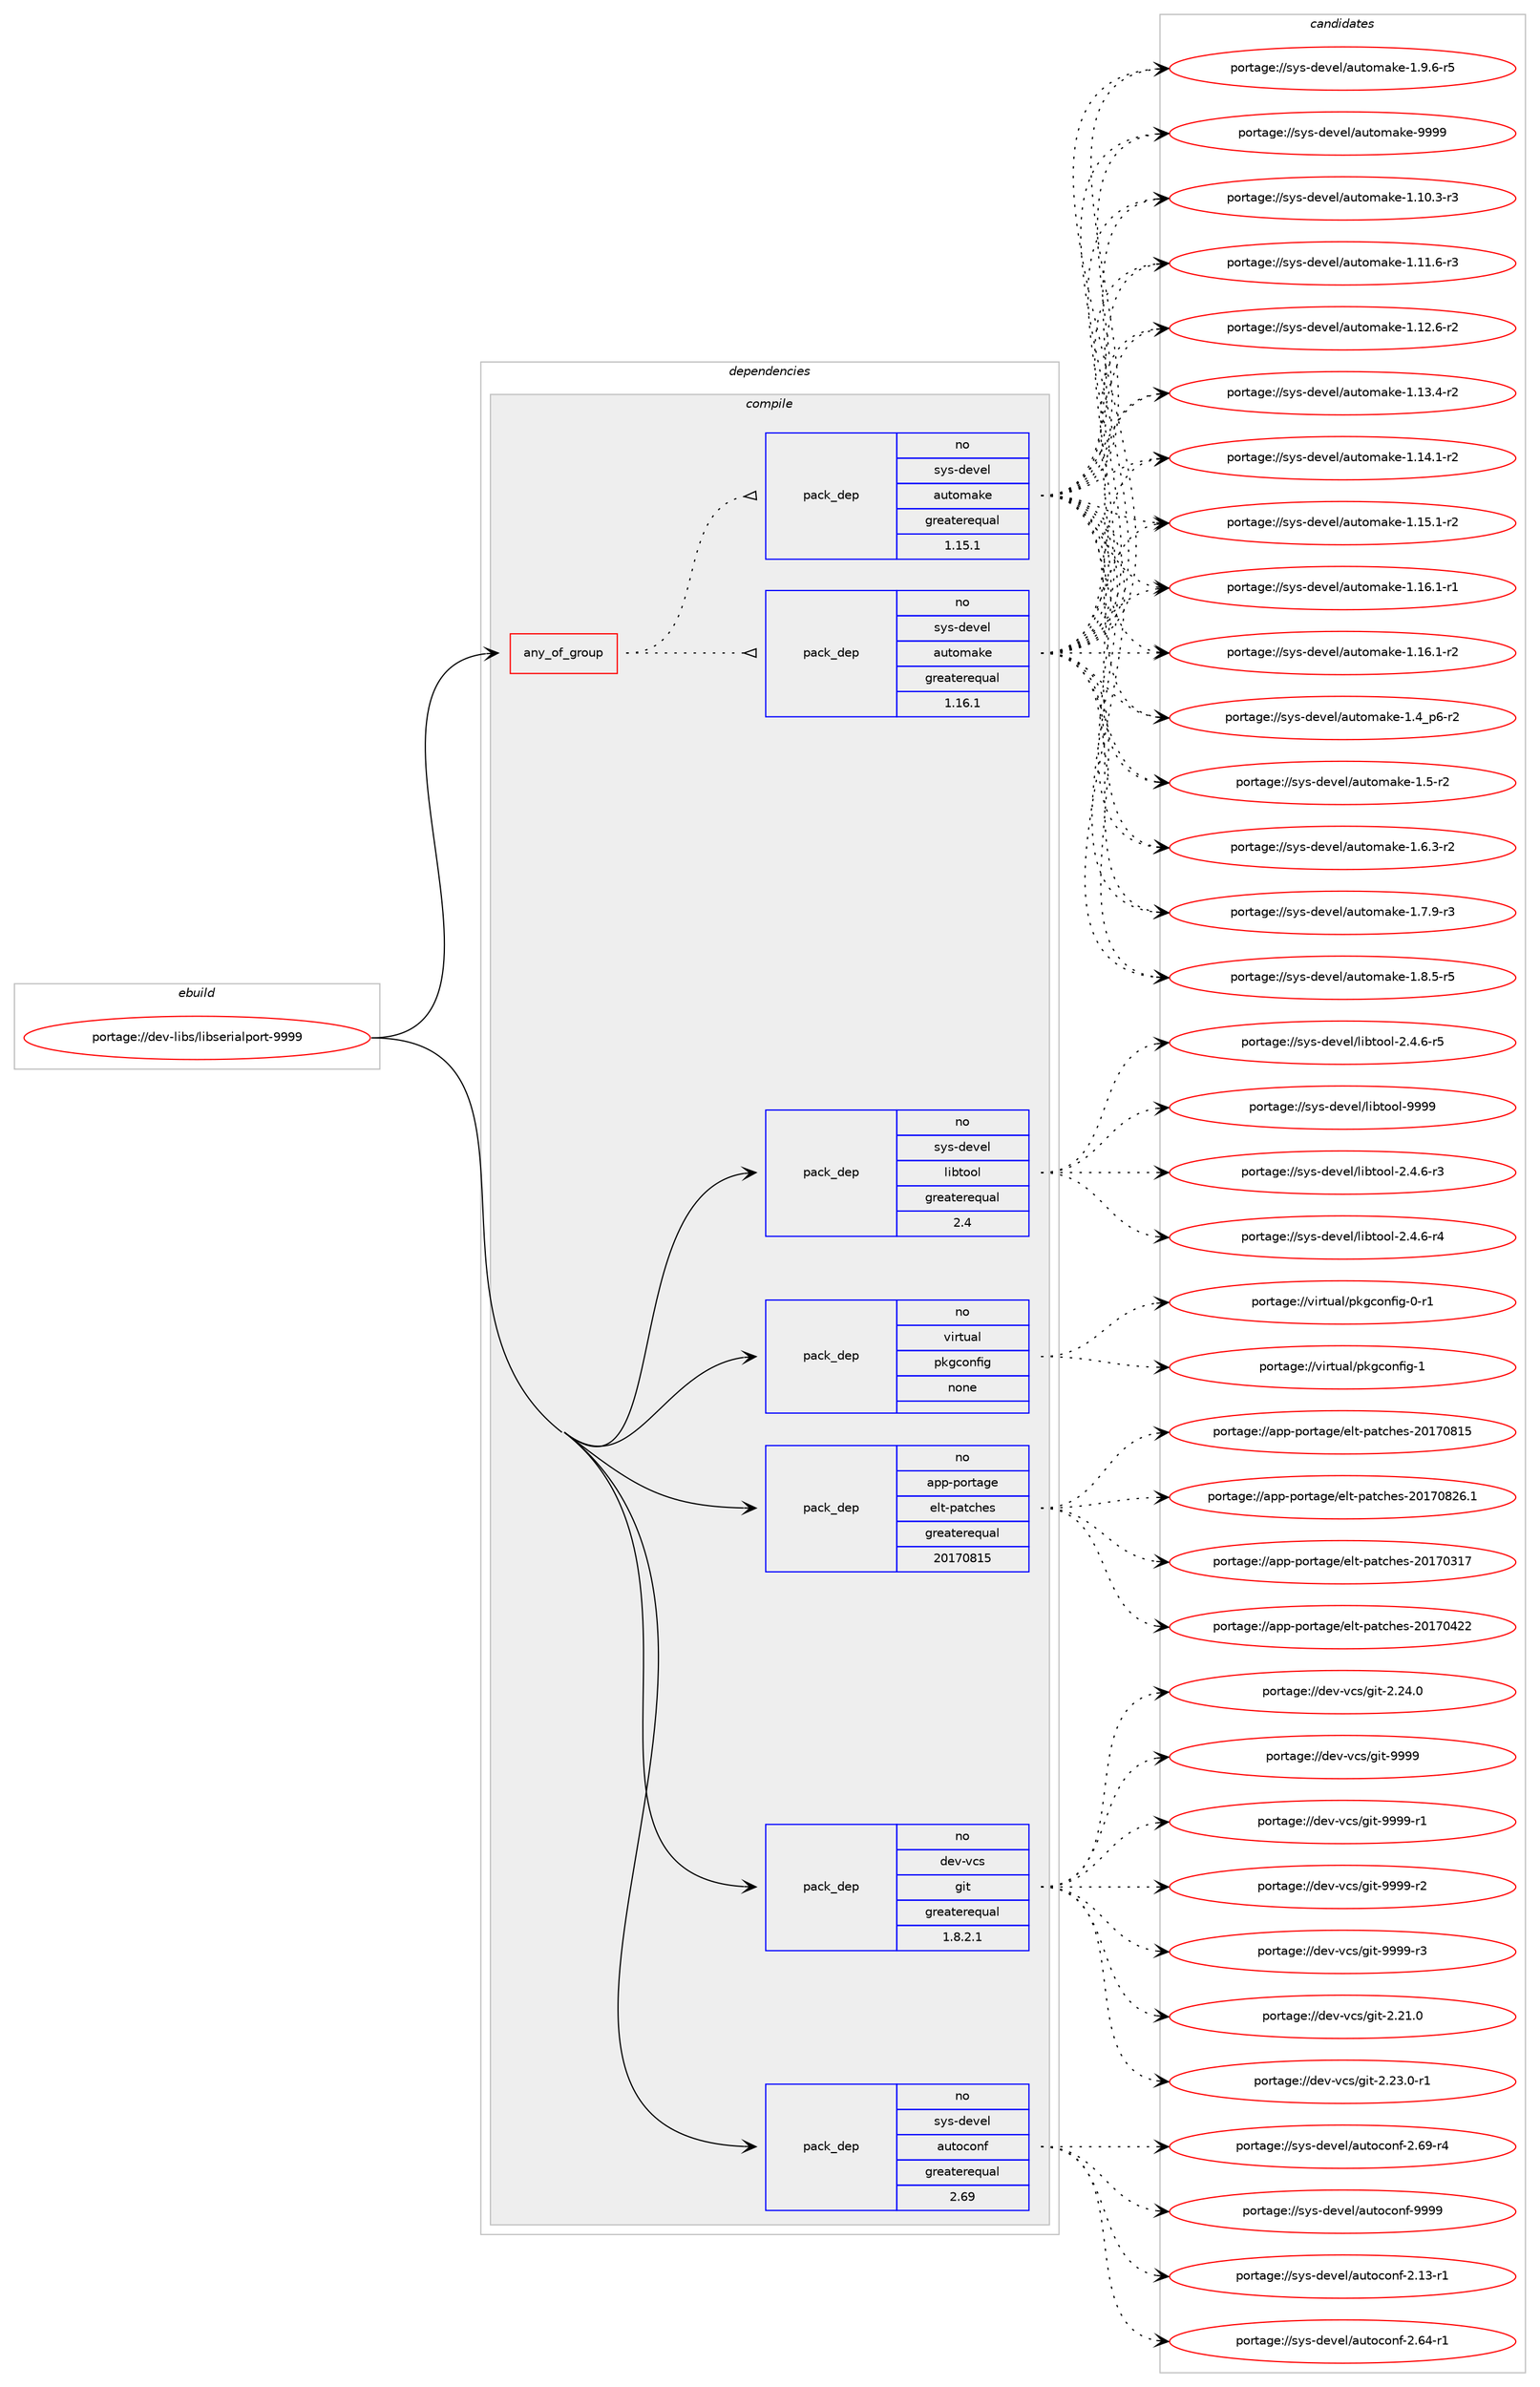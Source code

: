 digraph prolog {

# *************
# Graph options
# *************

newrank=true;
concentrate=true;
compound=true;
graph [rankdir=LR,fontname=Helvetica,fontsize=10,ranksep=1.5];#, ranksep=2.5, nodesep=0.2];
edge  [arrowhead=vee];
node  [fontname=Helvetica,fontsize=10];

# **********
# The ebuild
# **********

subgraph cluster_leftcol {
color=gray;
rank=same;
label=<<i>ebuild</i>>;
id [label="portage://dev-libs/libserialport-9999", color=red, width=4, href="../dev-libs/libserialport-9999.svg"];
}

# ****************
# The dependencies
# ****************

subgraph cluster_midcol {
color=gray;
label=<<i>dependencies</i>>;
subgraph cluster_compile {
fillcolor="#eeeeee";
style=filled;
label=<<i>compile</i>>;
subgraph any2996 {
dependency102187 [label=<<TABLE BORDER="0" CELLBORDER="1" CELLSPACING="0" CELLPADDING="4"><TR><TD CELLPADDING="10">any_of_group</TD></TR></TABLE>>, shape=none, color=red];subgraph pack77748 {
dependency102188 [label=<<TABLE BORDER="0" CELLBORDER="1" CELLSPACING="0" CELLPADDING="4" WIDTH="220"><TR><TD ROWSPAN="6" CELLPADDING="30">pack_dep</TD></TR><TR><TD WIDTH="110">no</TD></TR><TR><TD>sys-devel</TD></TR><TR><TD>automake</TD></TR><TR><TD>greaterequal</TD></TR><TR><TD>1.16.1</TD></TR></TABLE>>, shape=none, color=blue];
}
dependency102187:e -> dependency102188:w [weight=20,style="dotted",arrowhead="oinv"];
subgraph pack77749 {
dependency102189 [label=<<TABLE BORDER="0" CELLBORDER="1" CELLSPACING="0" CELLPADDING="4" WIDTH="220"><TR><TD ROWSPAN="6" CELLPADDING="30">pack_dep</TD></TR><TR><TD WIDTH="110">no</TD></TR><TR><TD>sys-devel</TD></TR><TR><TD>automake</TD></TR><TR><TD>greaterequal</TD></TR><TR><TD>1.15.1</TD></TR></TABLE>>, shape=none, color=blue];
}
dependency102187:e -> dependency102189:w [weight=20,style="dotted",arrowhead="oinv"];
}
id:e -> dependency102187:w [weight=20,style="solid",arrowhead="vee"];
subgraph pack77750 {
dependency102190 [label=<<TABLE BORDER="0" CELLBORDER="1" CELLSPACING="0" CELLPADDING="4" WIDTH="220"><TR><TD ROWSPAN="6" CELLPADDING="30">pack_dep</TD></TR><TR><TD WIDTH="110">no</TD></TR><TR><TD>app-portage</TD></TR><TR><TD>elt-patches</TD></TR><TR><TD>greaterequal</TD></TR><TR><TD>20170815</TD></TR></TABLE>>, shape=none, color=blue];
}
id:e -> dependency102190:w [weight=20,style="solid",arrowhead="vee"];
subgraph pack77751 {
dependency102191 [label=<<TABLE BORDER="0" CELLBORDER="1" CELLSPACING="0" CELLPADDING="4" WIDTH="220"><TR><TD ROWSPAN="6" CELLPADDING="30">pack_dep</TD></TR><TR><TD WIDTH="110">no</TD></TR><TR><TD>dev-vcs</TD></TR><TR><TD>git</TD></TR><TR><TD>greaterequal</TD></TR><TR><TD>1.8.2.1</TD></TR></TABLE>>, shape=none, color=blue];
}
id:e -> dependency102191:w [weight=20,style="solid",arrowhead="vee"];
subgraph pack77752 {
dependency102192 [label=<<TABLE BORDER="0" CELLBORDER="1" CELLSPACING="0" CELLPADDING="4" WIDTH="220"><TR><TD ROWSPAN="6" CELLPADDING="30">pack_dep</TD></TR><TR><TD WIDTH="110">no</TD></TR><TR><TD>sys-devel</TD></TR><TR><TD>autoconf</TD></TR><TR><TD>greaterequal</TD></TR><TR><TD>2.69</TD></TR></TABLE>>, shape=none, color=blue];
}
id:e -> dependency102192:w [weight=20,style="solid",arrowhead="vee"];
subgraph pack77753 {
dependency102193 [label=<<TABLE BORDER="0" CELLBORDER="1" CELLSPACING="0" CELLPADDING="4" WIDTH="220"><TR><TD ROWSPAN="6" CELLPADDING="30">pack_dep</TD></TR><TR><TD WIDTH="110">no</TD></TR><TR><TD>sys-devel</TD></TR><TR><TD>libtool</TD></TR><TR><TD>greaterequal</TD></TR><TR><TD>2.4</TD></TR></TABLE>>, shape=none, color=blue];
}
id:e -> dependency102193:w [weight=20,style="solid",arrowhead="vee"];
subgraph pack77754 {
dependency102194 [label=<<TABLE BORDER="0" CELLBORDER="1" CELLSPACING="0" CELLPADDING="4" WIDTH="220"><TR><TD ROWSPAN="6" CELLPADDING="30">pack_dep</TD></TR><TR><TD WIDTH="110">no</TD></TR><TR><TD>virtual</TD></TR><TR><TD>pkgconfig</TD></TR><TR><TD>none</TD></TR><TR><TD></TD></TR></TABLE>>, shape=none, color=blue];
}
id:e -> dependency102194:w [weight=20,style="solid",arrowhead="vee"];
}
subgraph cluster_compileandrun {
fillcolor="#eeeeee";
style=filled;
label=<<i>compile and run</i>>;
}
subgraph cluster_run {
fillcolor="#eeeeee";
style=filled;
label=<<i>run</i>>;
}
}

# **************
# The candidates
# **************

subgraph cluster_choices {
rank=same;
color=gray;
label=<<i>candidates</i>>;

subgraph choice77748 {
color=black;
nodesep=1;
choiceportage11512111545100101118101108479711711611110997107101454946494846514511451 [label="portage://sys-devel/automake-1.10.3-r3", color=red, width=4,href="../sys-devel/automake-1.10.3-r3.svg"];
choiceportage11512111545100101118101108479711711611110997107101454946494946544511451 [label="portage://sys-devel/automake-1.11.6-r3", color=red, width=4,href="../sys-devel/automake-1.11.6-r3.svg"];
choiceportage11512111545100101118101108479711711611110997107101454946495046544511450 [label="portage://sys-devel/automake-1.12.6-r2", color=red, width=4,href="../sys-devel/automake-1.12.6-r2.svg"];
choiceportage11512111545100101118101108479711711611110997107101454946495146524511450 [label="portage://sys-devel/automake-1.13.4-r2", color=red, width=4,href="../sys-devel/automake-1.13.4-r2.svg"];
choiceportage11512111545100101118101108479711711611110997107101454946495246494511450 [label="portage://sys-devel/automake-1.14.1-r2", color=red, width=4,href="../sys-devel/automake-1.14.1-r2.svg"];
choiceportage11512111545100101118101108479711711611110997107101454946495346494511450 [label="portage://sys-devel/automake-1.15.1-r2", color=red, width=4,href="../sys-devel/automake-1.15.1-r2.svg"];
choiceportage11512111545100101118101108479711711611110997107101454946495446494511449 [label="portage://sys-devel/automake-1.16.1-r1", color=red, width=4,href="../sys-devel/automake-1.16.1-r1.svg"];
choiceportage11512111545100101118101108479711711611110997107101454946495446494511450 [label="portage://sys-devel/automake-1.16.1-r2", color=red, width=4,href="../sys-devel/automake-1.16.1-r2.svg"];
choiceportage115121115451001011181011084797117116111109971071014549465295112544511450 [label="portage://sys-devel/automake-1.4_p6-r2", color=red, width=4,href="../sys-devel/automake-1.4_p6-r2.svg"];
choiceportage11512111545100101118101108479711711611110997107101454946534511450 [label="portage://sys-devel/automake-1.5-r2", color=red, width=4,href="../sys-devel/automake-1.5-r2.svg"];
choiceportage115121115451001011181011084797117116111109971071014549465446514511450 [label="portage://sys-devel/automake-1.6.3-r2", color=red, width=4,href="../sys-devel/automake-1.6.3-r2.svg"];
choiceportage115121115451001011181011084797117116111109971071014549465546574511451 [label="portage://sys-devel/automake-1.7.9-r3", color=red, width=4,href="../sys-devel/automake-1.7.9-r3.svg"];
choiceportage115121115451001011181011084797117116111109971071014549465646534511453 [label="portage://sys-devel/automake-1.8.5-r5", color=red, width=4,href="../sys-devel/automake-1.8.5-r5.svg"];
choiceportage115121115451001011181011084797117116111109971071014549465746544511453 [label="portage://sys-devel/automake-1.9.6-r5", color=red, width=4,href="../sys-devel/automake-1.9.6-r5.svg"];
choiceportage115121115451001011181011084797117116111109971071014557575757 [label="portage://sys-devel/automake-9999", color=red, width=4,href="../sys-devel/automake-9999.svg"];
dependency102188:e -> choiceportage11512111545100101118101108479711711611110997107101454946494846514511451:w [style=dotted,weight="100"];
dependency102188:e -> choiceportage11512111545100101118101108479711711611110997107101454946494946544511451:w [style=dotted,weight="100"];
dependency102188:e -> choiceportage11512111545100101118101108479711711611110997107101454946495046544511450:w [style=dotted,weight="100"];
dependency102188:e -> choiceportage11512111545100101118101108479711711611110997107101454946495146524511450:w [style=dotted,weight="100"];
dependency102188:e -> choiceportage11512111545100101118101108479711711611110997107101454946495246494511450:w [style=dotted,weight="100"];
dependency102188:e -> choiceportage11512111545100101118101108479711711611110997107101454946495346494511450:w [style=dotted,weight="100"];
dependency102188:e -> choiceportage11512111545100101118101108479711711611110997107101454946495446494511449:w [style=dotted,weight="100"];
dependency102188:e -> choiceportage11512111545100101118101108479711711611110997107101454946495446494511450:w [style=dotted,weight="100"];
dependency102188:e -> choiceportage115121115451001011181011084797117116111109971071014549465295112544511450:w [style=dotted,weight="100"];
dependency102188:e -> choiceportage11512111545100101118101108479711711611110997107101454946534511450:w [style=dotted,weight="100"];
dependency102188:e -> choiceportage115121115451001011181011084797117116111109971071014549465446514511450:w [style=dotted,weight="100"];
dependency102188:e -> choiceportage115121115451001011181011084797117116111109971071014549465546574511451:w [style=dotted,weight="100"];
dependency102188:e -> choiceportage115121115451001011181011084797117116111109971071014549465646534511453:w [style=dotted,weight="100"];
dependency102188:e -> choiceportage115121115451001011181011084797117116111109971071014549465746544511453:w [style=dotted,weight="100"];
dependency102188:e -> choiceportage115121115451001011181011084797117116111109971071014557575757:w [style=dotted,weight="100"];
}
subgraph choice77749 {
color=black;
nodesep=1;
choiceportage11512111545100101118101108479711711611110997107101454946494846514511451 [label="portage://sys-devel/automake-1.10.3-r3", color=red, width=4,href="../sys-devel/automake-1.10.3-r3.svg"];
choiceportage11512111545100101118101108479711711611110997107101454946494946544511451 [label="portage://sys-devel/automake-1.11.6-r3", color=red, width=4,href="../sys-devel/automake-1.11.6-r3.svg"];
choiceportage11512111545100101118101108479711711611110997107101454946495046544511450 [label="portage://sys-devel/automake-1.12.6-r2", color=red, width=4,href="../sys-devel/automake-1.12.6-r2.svg"];
choiceportage11512111545100101118101108479711711611110997107101454946495146524511450 [label="portage://sys-devel/automake-1.13.4-r2", color=red, width=4,href="../sys-devel/automake-1.13.4-r2.svg"];
choiceportage11512111545100101118101108479711711611110997107101454946495246494511450 [label="portage://sys-devel/automake-1.14.1-r2", color=red, width=4,href="../sys-devel/automake-1.14.1-r2.svg"];
choiceportage11512111545100101118101108479711711611110997107101454946495346494511450 [label="portage://sys-devel/automake-1.15.1-r2", color=red, width=4,href="../sys-devel/automake-1.15.1-r2.svg"];
choiceportage11512111545100101118101108479711711611110997107101454946495446494511449 [label="portage://sys-devel/automake-1.16.1-r1", color=red, width=4,href="../sys-devel/automake-1.16.1-r1.svg"];
choiceportage11512111545100101118101108479711711611110997107101454946495446494511450 [label="portage://sys-devel/automake-1.16.1-r2", color=red, width=4,href="../sys-devel/automake-1.16.1-r2.svg"];
choiceportage115121115451001011181011084797117116111109971071014549465295112544511450 [label="portage://sys-devel/automake-1.4_p6-r2", color=red, width=4,href="../sys-devel/automake-1.4_p6-r2.svg"];
choiceportage11512111545100101118101108479711711611110997107101454946534511450 [label="portage://sys-devel/automake-1.5-r2", color=red, width=4,href="../sys-devel/automake-1.5-r2.svg"];
choiceportage115121115451001011181011084797117116111109971071014549465446514511450 [label="portage://sys-devel/automake-1.6.3-r2", color=red, width=4,href="../sys-devel/automake-1.6.3-r2.svg"];
choiceportage115121115451001011181011084797117116111109971071014549465546574511451 [label="portage://sys-devel/automake-1.7.9-r3", color=red, width=4,href="../sys-devel/automake-1.7.9-r3.svg"];
choiceportage115121115451001011181011084797117116111109971071014549465646534511453 [label="portage://sys-devel/automake-1.8.5-r5", color=red, width=4,href="../sys-devel/automake-1.8.5-r5.svg"];
choiceportage115121115451001011181011084797117116111109971071014549465746544511453 [label="portage://sys-devel/automake-1.9.6-r5", color=red, width=4,href="../sys-devel/automake-1.9.6-r5.svg"];
choiceportage115121115451001011181011084797117116111109971071014557575757 [label="portage://sys-devel/automake-9999", color=red, width=4,href="../sys-devel/automake-9999.svg"];
dependency102189:e -> choiceportage11512111545100101118101108479711711611110997107101454946494846514511451:w [style=dotted,weight="100"];
dependency102189:e -> choiceportage11512111545100101118101108479711711611110997107101454946494946544511451:w [style=dotted,weight="100"];
dependency102189:e -> choiceportage11512111545100101118101108479711711611110997107101454946495046544511450:w [style=dotted,weight="100"];
dependency102189:e -> choiceportage11512111545100101118101108479711711611110997107101454946495146524511450:w [style=dotted,weight="100"];
dependency102189:e -> choiceportage11512111545100101118101108479711711611110997107101454946495246494511450:w [style=dotted,weight="100"];
dependency102189:e -> choiceportage11512111545100101118101108479711711611110997107101454946495346494511450:w [style=dotted,weight="100"];
dependency102189:e -> choiceportage11512111545100101118101108479711711611110997107101454946495446494511449:w [style=dotted,weight="100"];
dependency102189:e -> choiceportage11512111545100101118101108479711711611110997107101454946495446494511450:w [style=dotted,weight="100"];
dependency102189:e -> choiceportage115121115451001011181011084797117116111109971071014549465295112544511450:w [style=dotted,weight="100"];
dependency102189:e -> choiceportage11512111545100101118101108479711711611110997107101454946534511450:w [style=dotted,weight="100"];
dependency102189:e -> choiceportage115121115451001011181011084797117116111109971071014549465446514511450:w [style=dotted,weight="100"];
dependency102189:e -> choiceportage115121115451001011181011084797117116111109971071014549465546574511451:w [style=dotted,weight="100"];
dependency102189:e -> choiceportage115121115451001011181011084797117116111109971071014549465646534511453:w [style=dotted,weight="100"];
dependency102189:e -> choiceportage115121115451001011181011084797117116111109971071014549465746544511453:w [style=dotted,weight="100"];
dependency102189:e -> choiceportage115121115451001011181011084797117116111109971071014557575757:w [style=dotted,weight="100"];
}
subgraph choice77750 {
color=black;
nodesep=1;
choiceportage97112112451121111141169710310147101108116451129711699104101115455048495548514955 [label="portage://app-portage/elt-patches-20170317", color=red, width=4,href="../app-portage/elt-patches-20170317.svg"];
choiceportage97112112451121111141169710310147101108116451129711699104101115455048495548525050 [label="portage://app-portage/elt-patches-20170422", color=red, width=4,href="../app-portage/elt-patches-20170422.svg"];
choiceportage97112112451121111141169710310147101108116451129711699104101115455048495548564953 [label="portage://app-portage/elt-patches-20170815", color=red, width=4,href="../app-portage/elt-patches-20170815.svg"];
choiceportage971121124511211111411697103101471011081164511297116991041011154550484955485650544649 [label="portage://app-portage/elt-patches-20170826.1", color=red, width=4,href="../app-portage/elt-patches-20170826.1.svg"];
dependency102190:e -> choiceportage97112112451121111141169710310147101108116451129711699104101115455048495548514955:w [style=dotted,weight="100"];
dependency102190:e -> choiceportage97112112451121111141169710310147101108116451129711699104101115455048495548525050:w [style=dotted,weight="100"];
dependency102190:e -> choiceportage97112112451121111141169710310147101108116451129711699104101115455048495548564953:w [style=dotted,weight="100"];
dependency102190:e -> choiceportage971121124511211111411697103101471011081164511297116991041011154550484955485650544649:w [style=dotted,weight="100"];
}
subgraph choice77751 {
color=black;
nodesep=1;
choiceportage10010111845118991154710310511645504650494648 [label="portage://dev-vcs/git-2.21.0", color=red, width=4,href="../dev-vcs/git-2.21.0.svg"];
choiceportage100101118451189911547103105116455046505146484511449 [label="portage://dev-vcs/git-2.23.0-r1", color=red, width=4,href="../dev-vcs/git-2.23.0-r1.svg"];
choiceportage10010111845118991154710310511645504650524648 [label="portage://dev-vcs/git-2.24.0", color=red, width=4,href="../dev-vcs/git-2.24.0.svg"];
choiceportage1001011184511899115471031051164557575757 [label="portage://dev-vcs/git-9999", color=red, width=4,href="../dev-vcs/git-9999.svg"];
choiceportage10010111845118991154710310511645575757574511449 [label="portage://dev-vcs/git-9999-r1", color=red, width=4,href="../dev-vcs/git-9999-r1.svg"];
choiceportage10010111845118991154710310511645575757574511450 [label="portage://dev-vcs/git-9999-r2", color=red, width=4,href="../dev-vcs/git-9999-r2.svg"];
choiceportage10010111845118991154710310511645575757574511451 [label="portage://dev-vcs/git-9999-r3", color=red, width=4,href="../dev-vcs/git-9999-r3.svg"];
dependency102191:e -> choiceportage10010111845118991154710310511645504650494648:w [style=dotted,weight="100"];
dependency102191:e -> choiceportage100101118451189911547103105116455046505146484511449:w [style=dotted,weight="100"];
dependency102191:e -> choiceportage10010111845118991154710310511645504650524648:w [style=dotted,weight="100"];
dependency102191:e -> choiceportage1001011184511899115471031051164557575757:w [style=dotted,weight="100"];
dependency102191:e -> choiceportage10010111845118991154710310511645575757574511449:w [style=dotted,weight="100"];
dependency102191:e -> choiceportage10010111845118991154710310511645575757574511450:w [style=dotted,weight="100"];
dependency102191:e -> choiceportage10010111845118991154710310511645575757574511451:w [style=dotted,weight="100"];
}
subgraph choice77752 {
color=black;
nodesep=1;
choiceportage1151211154510010111810110847971171161119911111010245504649514511449 [label="portage://sys-devel/autoconf-2.13-r1", color=red, width=4,href="../sys-devel/autoconf-2.13-r1.svg"];
choiceportage1151211154510010111810110847971171161119911111010245504654524511449 [label="portage://sys-devel/autoconf-2.64-r1", color=red, width=4,href="../sys-devel/autoconf-2.64-r1.svg"];
choiceportage1151211154510010111810110847971171161119911111010245504654574511452 [label="portage://sys-devel/autoconf-2.69-r4", color=red, width=4,href="../sys-devel/autoconf-2.69-r4.svg"];
choiceportage115121115451001011181011084797117116111991111101024557575757 [label="portage://sys-devel/autoconf-9999", color=red, width=4,href="../sys-devel/autoconf-9999.svg"];
dependency102192:e -> choiceportage1151211154510010111810110847971171161119911111010245504649514511449:w [style=dotted,weight="100"];
dependency102192:e -> choiceportage1151211154510010111810110847971171161119911111010245504654524511449:w [style=dotted,weight="100"];
dependency102192:e -> choiceportage1151211154510010111810110847971171161119911111010245504654574511452:w [style=dotted,weight="100"];
dependency102192:e -> choiceportage115121115451001011181011084797117116111991111101024557575757:w [style=dotted,weight="100"];
}
subgraph choice77753 {
color=black;
nodesep=1;
choiceportage1151211154510010111810110847108105981161111111084550465246544511451 [label="portage://sys-devel/libtool-2.4.6-r3", color=red, width=4,href="../sys-devel/libtool-2.4.6-r3.svg"];
choiceportage1151211154510010111810110847108105981161111111084550465246544511452 [label="portage://sys-devel/libtool-2.4.6-r4", color=red, width=4,href="../sys-devel/libtool-2.4.6-r4.svg"];
choiceportage1151211154510010111810110847108105981161111111084550465246544511453 [label="portage://sys-devel/libtool-2.4.6-r5", color=red, width=4,href="../sys-devel/libtool-2.4.6-r5.svg"];
choiceportage1151211154510010111810110847108105981161111111084557575757 [label="portage://sys-devel/libtool-9999", color=red, width=4,href="../sys-devel/libtool-9999.svg"];
dependency102193:e -> choiceportage1151211154510010111810110847108105981161111111084550465246544511451:w [style=dotted,weight="100"];
dependency102193:e -> choiceportage1151211154510010111810110847108105981161111111084550465246544511452:w [style=dotted,weight="100"];
dependency102193:e -> choiceportage1151211154510010111810110847108105981161111111084550465246544511453:w [style=dotted,weight="100"];
dependency102193:e -> choiceportage1151211154510010111810110847108105981161111111084557575757:w [style=dotted,weight="100"];
}
subgraph choice77754 {
color=black;
nodesep=1;
choiceportage11810511411611797108471121071039911111010210510345484511449 [label="portage://virtual/pkgconfig-0-r1", color=red, width=4,href="../virtual/pkgconfig-0-r1.svg"];
choiceportage1181051141161179710847112107103991111101021051034549 [label="portage://virtual/pkgconfig-1", color=red, width=4,href="../virtual/pkgconfig-1.svg"];
dependency102194:e -> choiceportage11810511411611797108471121071039911111010210510345484511449:w [style=dotted,weight="100"];
dependency102194:e -> choiceportage1181051141161179710847112107103991111101021051034549:w [style=dotted,weight="100"];
}
}

}
